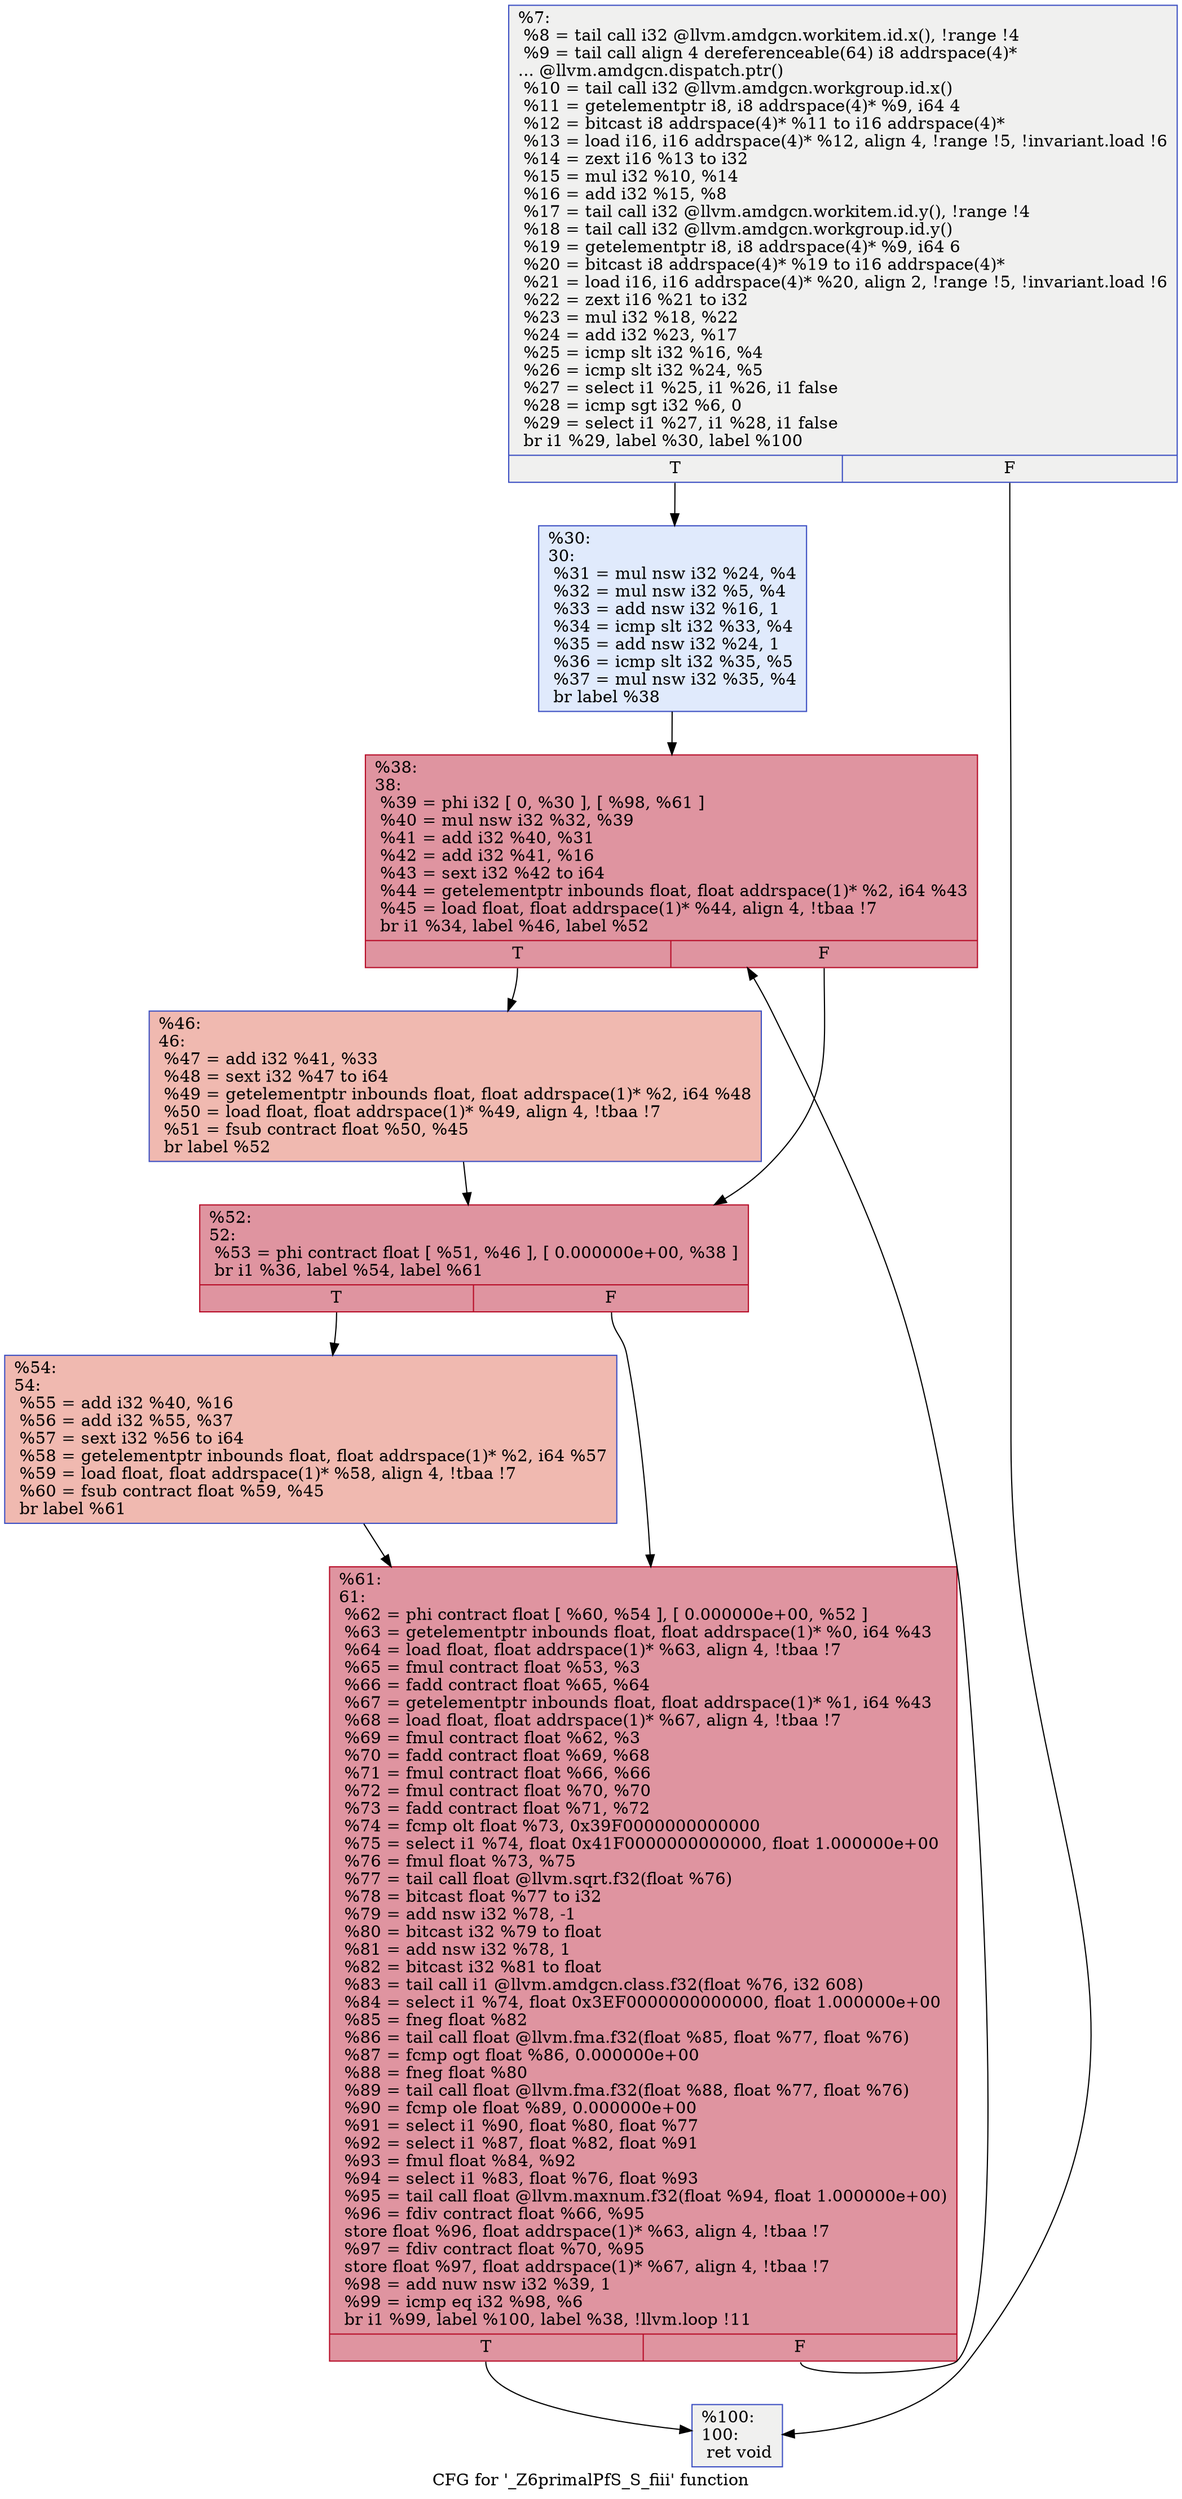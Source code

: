 digraph "CFG for '_Z6primalPfS_S_fiii' function" {
	label="CFG for '_Z6primalPfS_S_fiii' function";

	Node0x5b9f250 [shape=record,color="#3d50c3ff", style=filled, fillcolor="#dedcdb70",label="{%7:\l  %8 = tail call i32 @llvm.amdgcn.workitem.id.x(), !range !4\l  %9 = tail call align 4 dereferenceable(64) i8 addrspace(4)*\l... @llvm.amdgcn.dispatch.ptr()\l  %10 = tail call i32 @llvm.amdgcn.workgroup.id.x()\l  %11 = getelementptr i8, i8 addrspace(4)* %9, i64 4\l  %12 = bitcast i8 addrspace(4)* %11 to i16 addrspace(4)*\l  %13 = load i16, i16 addrspace(4)* %12, align 4, !range !5, !invariant.load !6\l  %14 = zext i16 %13 to i32\l  %15 = mul i32 %10, %14\l  %16 = add i32 %15, %8\l  %17 = tail call i32 @llvm.amdgcn.workitem.id.y(), !range !4\l  %18 = tail call i32 @llvm.amdgcn.workgroup.id.y()\l  %19 = getelementptr i8, i8 addrspace(4)* %9, i64 6\l  %20 = bitcast i8 addrspace(4)* %19 to i16 addrspace(4)*\l  %21 = load i16, i16 addrspace(4)* %20, align 2, !range !5, !invariant.load !6\l  %22 = zext i16 %21 to i32\l  %23 = mul i32 %18, %22\l  %24 = add i32 %23, %17\l  %25 = icmp slt i32 %16, %4\l  %26 = icmp slt i32 %24, %5\l  %27 = select i1 %25, i1 %26, i1 false\l  %28 = icmp sgt i32 %6, 0\l  %29 = select i1 %27, i1 %28, i1 false\l  br i1 %29, label %30, label %100\l|{<s0>T|<s1>F}}"];
	Node0x5b9f250:s0 -> Node0x5ba2e30;
	Node0x5b9f250:s1 -> Node0x5ba2ec0;
	Node0x5ba2e30 [shape=record,color="#3d50c3ff", style=filled, fillcolor="#b9d0f970",label="{%30:\l30:                                               \l  %31 = mul nsw i32 %24, %4\l  %32 = mul nsw i32 %5, %4\l  %33 = add nsw i32 %16, 1\l  %34 = icmp slt i32 %33, %4\l  %35 = add nsw i32 %24, 1\l  %36 = icmp slt i32 %35, %5\l  %37 = mul nsw i32 %35, %4\l  br label %38\l}"];
	Node0x5ba2e30 -> Node0x5ba1150;
	Node0x5ba1150 [shape=record,color="#b70d28ff", style=filled, fillcolor="#b70d2870",label="{%38:\l38:                                               \l  %39 = phi i32 [ 0, %30 ], [ %98, %61 ]\l  %40 = mul nsw i32 %32, %39\l  %41 = add i32 %40, %31\l  %42 = add i32 %41, %16\l  %43 = sext i32 %42 to i64\l  %44 = getelementptr inbounds float, float addrspace(1)* %2, i64 %43\l  %45 = load float, float addrspace(1)* %44, align 4, !tbaa !7\l  br i1 %34, label %46, label %52\l|{<s0>T|<s1>F}}"];
	Node0x5ba1150:s0 -> Node0x5ba3bf0;
	Node0x5ba1150:s1 -> Node0x5ba3c80;
	Node0x5ba3bf0 [shape=record,color="#3d50c3ff", style=filled, fillcolor="#de614d70",label="{%46:\l46:                                               \l  %47 = add i32 %41, %33\l  %48 = sext i32 %47 to i64\l  %49 = getelementptr inbounds float, float addrspace(1)* %2, i64 %48\l  %50 = load float, float addrspace(1)* %49, align 4, !tbaa !7\l  %51 = fsub contract float %50, %45\l  br label %52\l}"];
	Node0x5ba3bf0 -> Node0x5ba3c80;
	Node0x5ba3c80 [shape=record,color="#b70d28ff", style=filled, fillcolor="#b70d2870",label="{%52:\l52:                                               \l  %53 = phi contract float [ %51, %46 ], [ 0.000000e+00, %38 ]\l  br i1 %36, label %54, label %61\l|{<s0>T|<s1>F}}"];
	Node0x5ba3c80:s0 -> Node0x5ba51a0;
	Node0x5ba3c80:s1 -> Node0x5ba3610;
	Node0x5ba51a0 [shape=record,color="#3d50c3ff", style=filled, fillcolor="#de614d70",label="{%54:\l54:                                               \l  %55 = add i32 %40, %16\l  %56 = add i32 %55, %37\l  %57 = sext i32 %56 to i64\l  %58 = getelementptr inbounds float, float addrspace(1)* %2, i64 %57\l  %59 = load float, float addrspace(1)* %58, align 4, !tbaa !7\l  %60 = fsub contract float %59, %45\l  br label %61\l}"];
	Node0x5ba51a0 -> Node0x5ba3610;
	Node0x5ba3610 [shape=record,color="#b70d28ff", style=filled, fillcolor="#b70d2870",label="{%61:\l61:                                               \l  %62 = phi contract float [ %60, %54 ], [ 0.000000e+00, %52 ]\l  %63 = getelementptr inbounds float, float addrspace(1)* %0, i64 %43\l  %64 = load float, float addrspace(1)* %63, align 4, !tbaa !7\l  %65 = fmul contract float %53, %3\l  %66 = fadd contract float %65, %64\l  %67 = getelementptr inbounds float, float addrspace(1)* %1, i64 %43\l  %68 = load float, float addrspace(1)* %67, align 4, !tbaa !7\l  %69 = fmul contract float %62, %3\l  %70 = fadd contract float %69, %68\l  %71 = fmul contract float %66, %66\l  %72 = fmul contract float %70, %70\l  %73 = fadd contract float %71, %72\l  %74 = fcmp olt float %73, 0x39F0000000000000\l  %75 = select i1 %74, float 0x41F0000000000000, float 1.000000e+00\l  %76 = fmul float %73, %75\l  %77 = tail call float @llvm.sqrt.f32(float %76)\l  %78 = bitcast float %77 to i32\l  %79 = add nsw i32 %78, -1\l  %80 = bitcast i32 %79 to float\l  %81 = add nsw i32 %78, 1\l  %82 = bitcast i32 %81 to float\l  %83 = tail call i1 @llvm.amdgcn.class.f32(float %76, i32 608)\l  %84 = select i1 %74, float 0x3EF0000000000000, float 1.000000e+00\l  %85 = fneg float %82\l  %86 = tail call float @llvm.fma.f32(float %85, float %77, float %76)\l  %87 = fcmp ogt float %86, 0.000000e+00\l  %88 = fneg float %80\l  %89 = tail call float @llvm.fma.f32(float %88, float %77, float %76)\l  %90 = fcmp ole float %89, 0.000000e+00\l  %91 = select i1 %90, float %80, float %77\l  %92 = select i1 %87, float %82, float %91\l  %93 = fmul float %84, %92\l  %94 = select i1 %83, float %76, float %93\l  %95 = tail call float @llvm.maxnum.f32(float %94, float 1.000000e+00)\l  %96 = fdiv contract float %66, %95\l  store float %96, float addrspace(1)* %63, align 4, !tbaa !7\l  %97 = fdiv contract float %70, %95\l  store float %97, float addrspace(1)* %67, align 4, !tbaa !7\l  %98 = add nuw nsw i32 %39, 1\l  %99 = icmp eq i32 %98, %6\l  br i1 %99, label %100, label %38, !llvm.loop !11\l|{<s0>T|<s1>F}}"];
	Node0x5ba3610:s0 -> Node0x5ba2ec0;
	Node0x5ba3610:s1 -> Node0x5ba1150;
	Node0x5ba2ec0 [shape=record,color="#3d50c3ff", style=filled, fillcolor="#dedcdb70",label="{%100:\l100:                                              \l  ret void\l}"];
}
